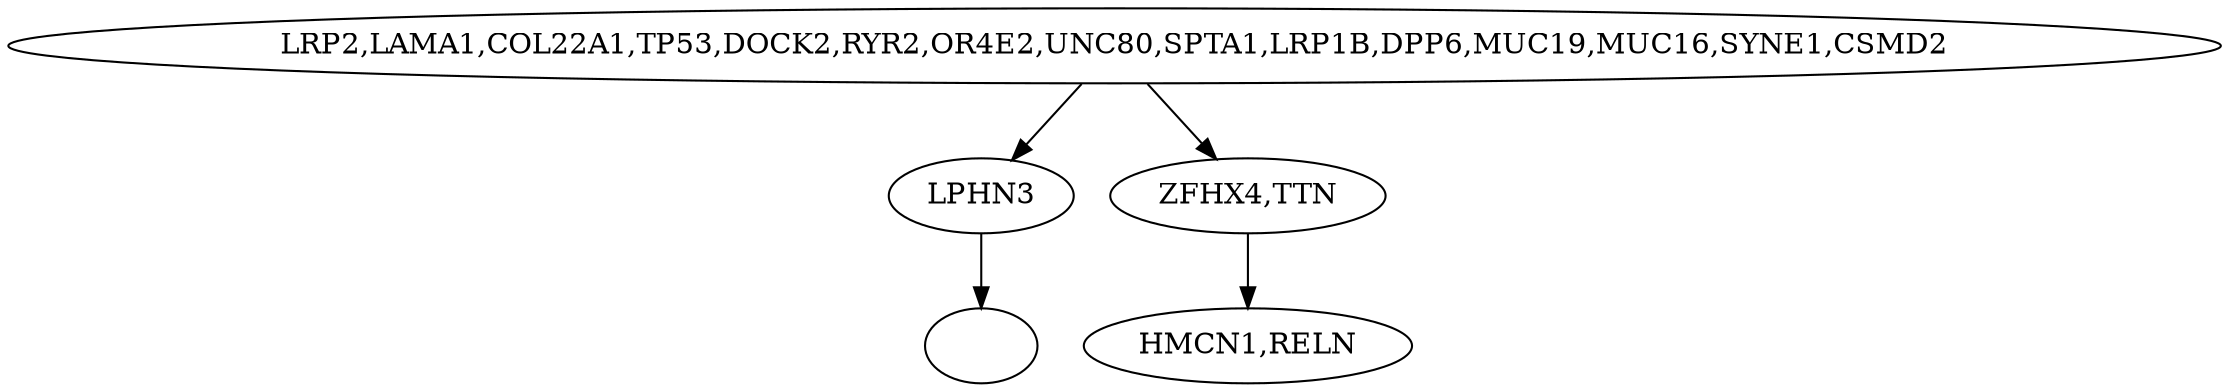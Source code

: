 digraph {
v4 [label="LPHN3"]v5 [label=""]v2 [label="ZFHX4,TTN"]v3 [label="HMCN1,RELN"]v1 [label="LRP2,LAMA1,COL22A1,TP53,DOCK2,RYR2,OR4E2,UNC80,SPTA1,LRP1B,DPP6,MUC19,MUC16,SYNE1,CSMD2"]	v4 -> v5;
	v2 -> v3;
	v1 -> v4;
	v1 -> v2;
}